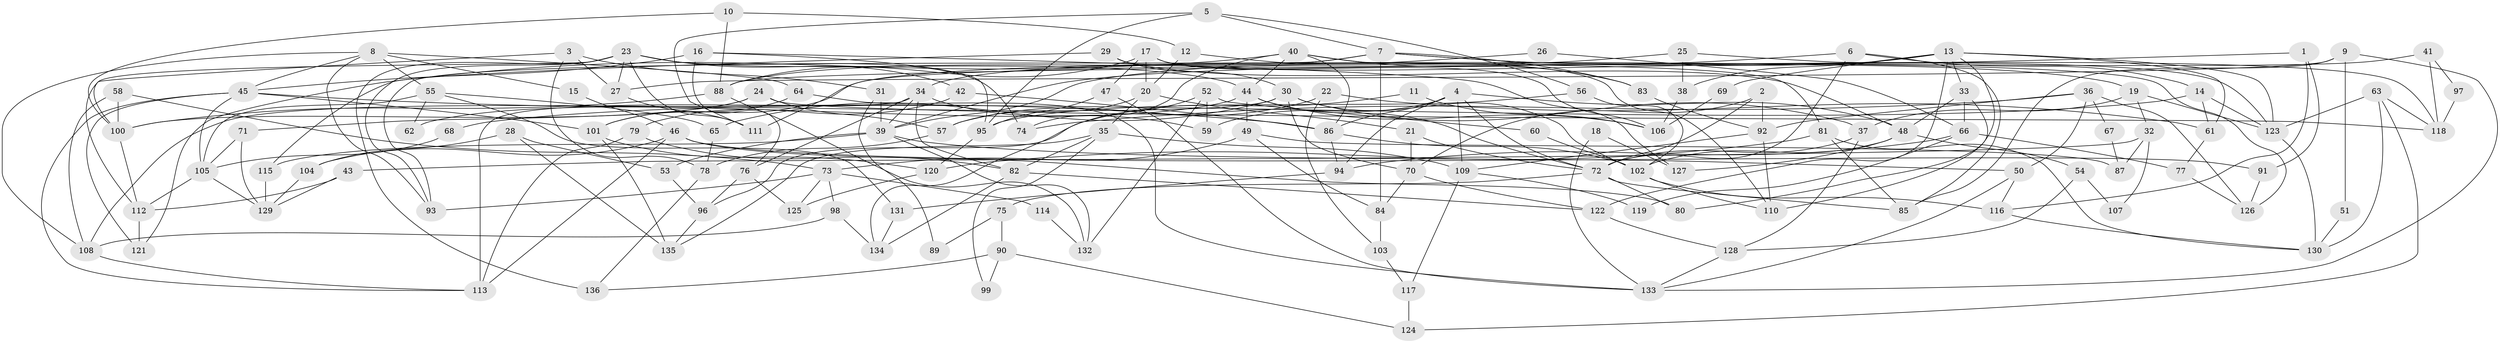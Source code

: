 // coarse degree distribution, {2: 0.12371134020618557, 15: 0.020618556701030927, 11: 0.010309278350515464, 10: 0.030927835051546393, 17: 0.010309278350515464, 3: 0.28865979381443296, 4: 0.24742268041237114, 5: 0.12371134020618557, 6: 0.07216494845360824, 8: 0.05154639175257732, 7: 0.010309278350515464, 9: 0.010309278350515464}
// Generated by graph-tools (version 1.1) at 2025/50/03/04/25 22:50:49]
// undirected, 136 vertices, 272 edges
graph export_dot {
  node [color=gray90,style=filled];
  1;
  2;
  3;
  4;
  5;
  6;
  7;
  8;
  9;
  10;
  11;
  12;
  13;
  14;
  15;
  16;
  17;
  18;
  19;
  20;
  21;
  22;
  23;
  24;
  25;
  26;
  27;
  28;
  29;
  30;
  31;
  32;
  33;
  34;
  35;
  36;
  37;
  38;
  39;
  40;
  41;
  42;
  43;
  44;
  45;
  46;
  47;
  48;
  49;
  50;
  51;
  52;
  53;
  54;
  55;
  56;
  57;
  58;
  59;
  60;
  61;
  62;
  63;
  64;
  65;
  66;
  67;
  68;
  69;
  70;
  71;
  72;
  73;
  74;
  75;
  76;
  77;
  78;
  79;
  80;
  81;
  82;
  83;
  84;
  85;
  86;
  87;
  88;
  89;
  90;
  91;
  92;
  93;
  94;
  95;
  96;
  97;
  98;
  99;
  100;
  101;
  102;
  103;
  104;
  105;
  106;
  107;
  108;
  109;
  110;
  111;
  112;
  113;
  114;
  115;
  116;
  117;
  118;
  119;
  120;
  121;
  122;
  123;
  124;
  125;
  126;
  127;
  128;
  129;
  130;
  131;
  132;
  133;
  134;
  135;
  136;
  1 -- 88;
  1 -- 116;
  1 -- 91;
  2 -- 92;
  2 -- 72;
  2 -- 70;
  3 -- 27;
  3 -- 100;
  3 -- 31;
  3 -- 78;
  4 -- 48;
  4 -- 109;
  4 -- 59;
  4 -- 72;
  4 -- 86;
  4 -- 94;
  5 -- 7;
  5 -- 95;
  5 -- 56;
  5 -- 111;
  6 -- 39;
  6 -- 72;
  6 -- 14;
  6 -- 85;
  7 -- 19;
  7 -- 93;
  7 -- 83;
  7 -- 84;
  7 -- 88;
  7 -- 126;
  8 -- 108;
  8 -- 93;
  8 -- 15;
  8 -- 45;
  8 -- 55;
  8 -- 64;
  9 -- 85;
  9 -- 133;
  9 -- 27;
  9 -- 51;
  10 -- 88;
  10 -- 100;
  10 -- 12;
  11 -- 96;
  11 -- 106;
  12 -- 110;
  12 -- 20;
  13 -- 123;
  13 -- 39;
  13 -- 33;
  13 -- 38;
  13 -- 61;
  13 -- 69;
  13 -- 80;
  13 -- 122;
  14 -- 123;
  14 -- 61;
  14 -- 68;
  15 -- 46;
  16 -- 76;
  16 -- 45;
  16 -- 95;
  16 -- 127;
  17 -- 88;
  17 -- 20;
  17 -- 47;
  17 -- 106;
  17 -- 123;
  18 -- 133;
  18 -- 127;
  19 -- 37;
  19 -- 123;
  19 -- 32;
  20 -- 21;
  20 -- 35;
  20 -- 57;
  21 -- 70;
  21 -- 72;
  22 -- 57;
  22 -- 61;
  22 -- 103;
  23 -- 27;
  23 -- 74;
  23 -- 42;
  23 -- 44;
  23 -- 93;
  23 -- 111;
  23 -- 112;
  23 -- 136;
  24 -- 71;
  24 -- 100;
  24 -- 57;
  24 -- 118;
  25 -- 111;
  25 -- 38;
  25 -- 118;
  26 -- 34;
  26 -- 66;
  27 -- 111;
  28 -- 135;
  28 -- 104;
  28 -- 53;
  29 -- 30;
  29 -- 48;
  29 -- 115;
  30 -- 102;
  30 -- 108;
  30 -- 37;
  30 -- 65;
  30 -- 70;
  31 -- 39;
  31 -- 89;
  32 -- 43;
  32 -- 87;
  32 -- 107;
  33 -- 66;
  33 -- 48;
  33 -- 110;
  34 -- 113;
  34 -- 82;
  34 -- 39;
  34 -- 59;
  34 -- 76;
  35 -- 135;
  35 -- 82;
  35 -- 99;
  35 -- 109;
  36 -- 126;
  36 -- 50;
  36 -- 67;
  36 -- 74;
  36 -- 92;
  37 -- 72;
  37 -- 128;
  38 -- 106;
  39 -- 50;
  39 -- 53;
  39 -- 115;
  39 -- 132;
  40 -- 83;
  40 -- 121;
  40 -- 44;
  40 -- 74;
  40 -- 81;
  40 -- 86;
  41 -- 118;
  41 -- 101;
  41 -- 97;
  42 -- 86;
  42 -- 79;
  43 -- 129;
  43 -- 112;
  44 -- 49;
  44 -- 62;
  44 -- 72;
  44 -- 106;
  45 -- 86;
  45 -- 101;
  45 -- 105;
  45 -- 113;
  45 -- 121;
  46 -- 80;
  46 -- 113;
  46 -- 91;
  46 -- 104;
  47 -- 95;
  47 -- 133;
  48 -- 102;
  48 -- 54;
  48 -- 127;
  49 -- 84;
  49 -- 73;
  49 -- 87;
  50 -- 116;
  50 -- 133;
  51 -- 130;
  52 -- 59;
  52 -- 134;
  52 -- 60;
  52 -- 132;
  53 -- 96;
  54 -- 128;
  54 -- 107;
  55 -- 65;
  55 -- 62;
  55 -- 105;
  55 -- 131;
  56 -- 95;
  56 -- 102;
  57 -- 78;
  58 -- 100;
  58 -- 73;
  58 -- 108;
  60 -- 102;
  61 -- 77;
  63 -- 118;
  63 -- 130;
  63 -- 123;
  63 -- 124;
  64 -- 133;
  64 -- 101;
  65 -- 78;
  66 -- 94;
  66 -- 77;
  66 -- 119;
  67 -- 87;
  68 -- 105;
  69 -- 106;
  70 -- 84;
  70 -- 122;
  71 -- 105;
  71 -- 129;
  72 -- 75;
  72 -- 80;
  72 -- 85;
  73 -- 98;
  73 -- 93;
  73 -- 114;
  73 -- 125;
  75 -- 90;
  75 -- 89;
  76 -- 125;
  76 -- 96;
  77 -- 126;
  78 -- 136;
  79 -- 82;
  79 -- 113;
  81 -- 85;
  81 -- 120;
  81 -- 130;
  82 -- 122;
  82 -- 134;
  83 -- 92;
  84 -- 103;
  86 -- 94;
  86 -- 102;
  88 -- 132;
  88 -- 100;
  90 -- 136;
  90 -- 124;
  90 -- 99;
  91 -- 126;
  92 -- 110;
  92 -- 109;
  94 -- 131;
  95 -- 120;
  96 -- 135;
  97 -- 118;
  98 -- 108;
  98 -- 134;
  100 -- 112;
  101 -- 120;
  101 -- 135;
  102 -- 110;
  102 -- 116;
  103 -- 117;
  104 -- 129;
  105 -- 112;
  105 -- 129;
  108 -- 113;
  109 -- 117;
  109 -- 119;
  112 -- 121;
  114 -- 132;
  115 -- 129;
  116 -- 130;
  117 -- 124;
  120 -- 125;
  122 -- 128;
  123 -- 130;
  128 -- 133;
  131 -- 134;
}
